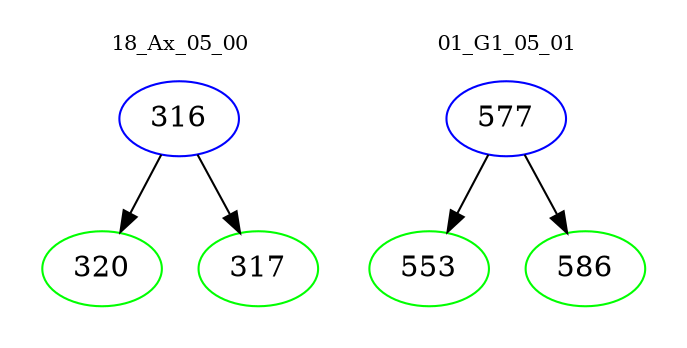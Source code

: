 digraph{
subgraph cluster_0 {
color = white
label = "18_Ax_05_00";
fontsize=10;
T0_316 [label="316", color="blue"]
T0_316 -> T0_320 [color="black"]
T0_320 [label="320", color="green"]
T0_316 -> T0_317 [color="black"]
T0_317 [label="317", color="green"]
}
subgraph cluster_1 {
color = white
label = "01_G1_05_01";
fontsize=10;
T1_577 [label="577", color="blue"]
T1_577 -> T1_553 [color="black"]
T1_553 [label="553", color="green"]
T1_577 -> T1_586 [color="black"]
T1_586 [label="586", color="green"]
}
}
